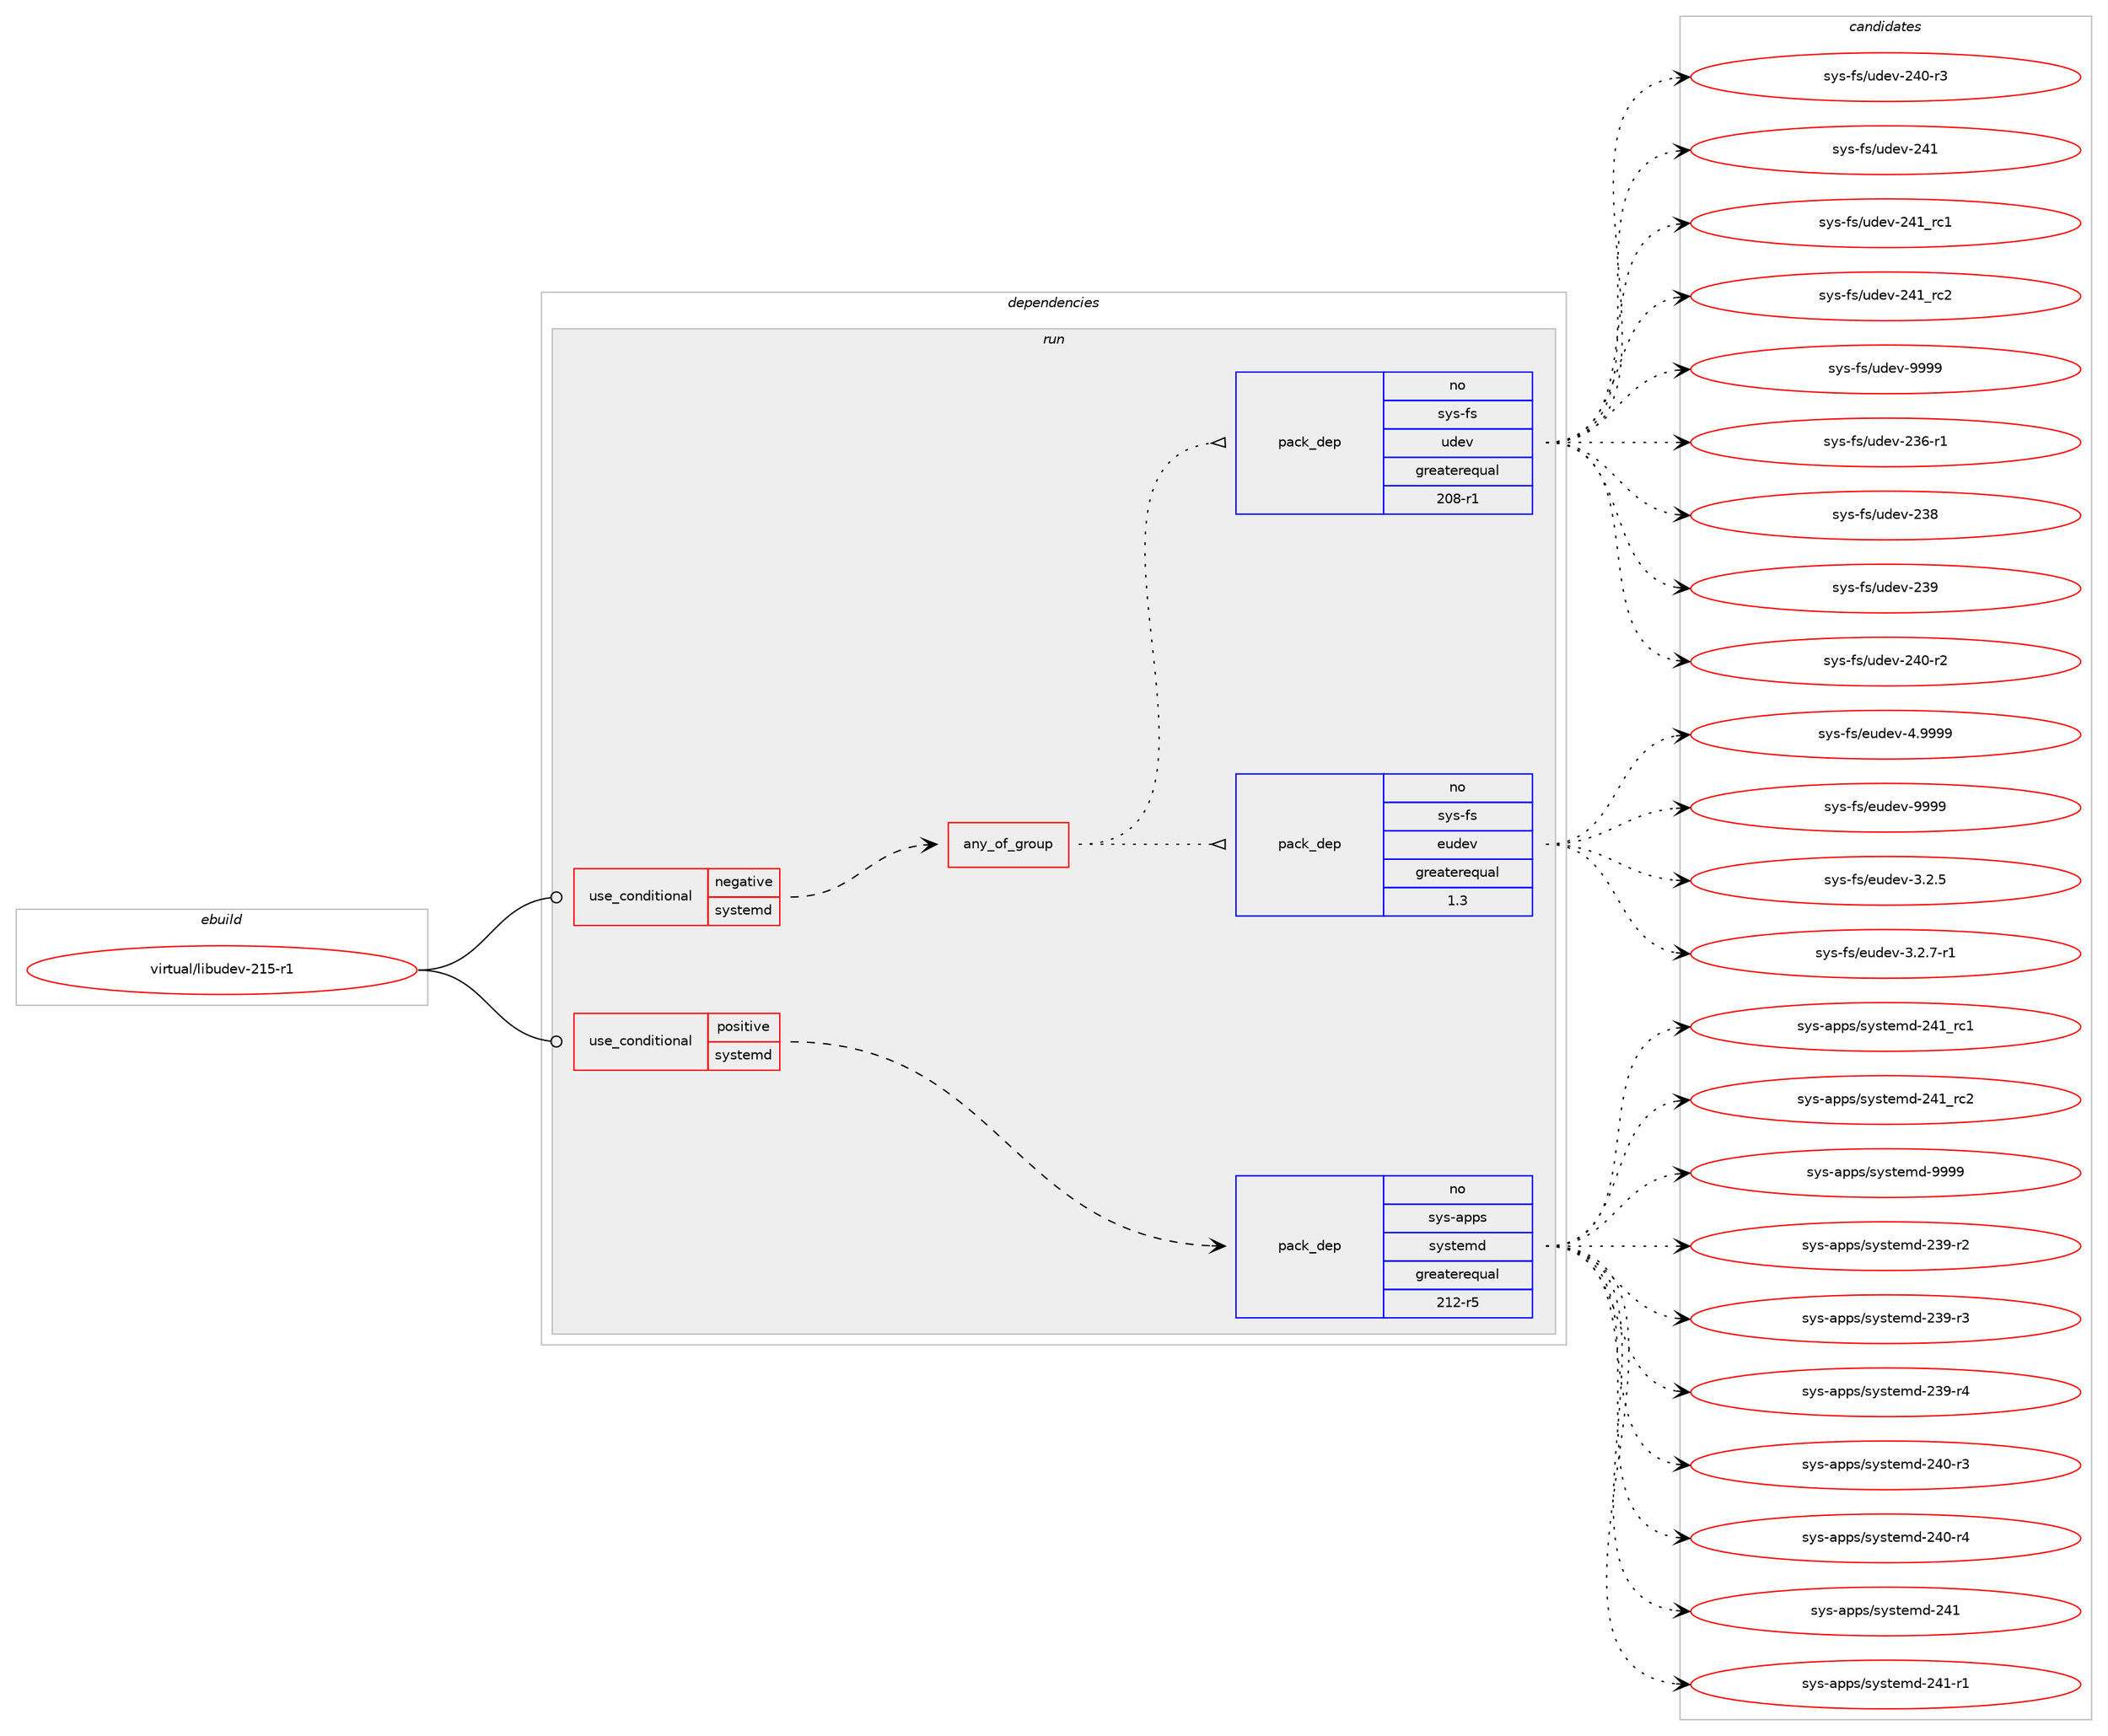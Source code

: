 digraph prolog {

# *************
# Graph options
# *************

newrank=true;
concentrate=true;
compound=true;
graph [rankdir=LR,fontname=Helvetica,fontsize=10,ranksep=1.5];#, ranksep=2.5, nodesep=0.2];
edge  [arrowhead=vee];
node  [fontname=Helvetica,fontsize=10];

# **********
# The ebuild
# **********

subgraph cluster_leftcol {
color=gray;
rank=same;
label=<<i>ebuild</i>>;
id [label="virtual/libudev-215-r1", color=red, width=4, href="../virtual/libudev-215-r1.svg"];
}

# ****************
# The dependencies
# ****************

subgraph cluster_midcol {
color=gray;
label=<<i>dependencies</i>>;
subgraph cluster_compile {
fillcolor="#eeeeee";
style=filled;
label=<<i>compile</i>>;
}
subgraph cluster_compileandrun {
fillcolor="#eeeeee";
style=filled;
label=<<i>compile and run</i>>;
}
subgraph cluster_run {
fillcolor="#eeeeee";
style=filled;
label=<<i>run</i>>;
subgraph cond462608 {
dependency1741317 [label=<<TABLE BORDER="0" CELLBORDER="1" CELLSPACING="0" CELLPADDING="4"><TR><TD ROWSPAN="3" CELLPADDING="10">use_conditional</TD></TR><TR><TD>negative</TD></TR><TR><TD>systemd</TD></TR></TABLE>>, shape=none, color=red];
subgraph any27862 {
dependency1741318 [label=<<TABLE BORDER="0" CELLBORDER="1" CELLSPACING="0" CELLPADDING="4"><TR><TD CELLPADDING="10">any_of_group</TD></TR></TABLE>>, shape=none, color=red];subgraph pack1249855 {
dependency1741319 [label=<<TABLE BORDER="0" CELLBORDER="1" CELLSPACING="0" CELLPADDING="4" WIDTH="220"><TR><TD ROWSPAN="6" CELLPADDING="30">pack_dep</TD></TR><TR><TD WIDTH="110">no</TD></TR><TR><TD>sys-fs</TD></TR><TR><TD>eudev</TD></TR><TR><TD>greaterequal</TD></TR><TR><TD>1.3</TD></TR></TABLE>>, shape=none, color=blue];
}
dependency1741318:e -> dependency1741319:w [weight=20,style="dotted",arrowhead="oinv"];
subgraph pack1249856 {
dependency1741320 [label=<<TABLE BORDER="0" CELLBORDER="1" CELLSPACING="0" CELLPADDING="4" WIDTH="220"><TR><TD ROWSPAN="6" CELLPADDING="30">pack_dep</TD></TR><TR><TD WIDTH="110">no</TD></TR><TR><TD>sys-fs</TD></TR><TR><TD>udev</TD></TR><TR><TD>greaterequal</TD></TR><TR><TD>208-r1</TD></TR></TABLE>>, shape=none, color=blue];
}
dependency1741318:e -> dependency1741320:w [weight=20,style="dotted",arrowhead="oinv"];
}
dependency1741317:e -> dependency1741318:w [weight=20,style="dashed",arrowhead="vee"];
}
id:e -> dependency1741317:w [weight=20,style="solid",arrowhead="odot"];
subgraph cond462609 {
dependency1741321 [label=<<TABLE BORDER="0" CELLBORDER="1" CELLSPACING="0" CELLPADDING="4"><TR><TD ROWSPAN="3" CELLPADDING="10">use_conditional</TD></TR><TR><TD>positive</TD></TR><TR><TD>systemd</TD></TR></TABLE>>, shape=none, color=red];
subgraph pack1249857 {
dependency1741322 [label=<<TABLE BORDER="0" CELLBORDER="1" CELLSPACING="0" CELLPADDING="4" WIDTH="220"><TR><TD ROWSPAN="6" CELLPADDING="30">pack_dep</TD></TR><TR><TD WIDTH="110">no</TD></TR><TR><TD>sys-apps</TD></TR><TR><TD>systemd</TD></TR><TR><TD>greaterequal</TD></TR><TR><TD>212-r5</TD></TR></TABLE>>, shape=none, color=blue];
}
dependency1741321:e -> dependency1741322:w [weight=20,style="dashed",arrowhead="vee"];
}
id:e -> dependency1741321:w [weight=20,style="solid",arrowhead="odot"];
}
}

# **************
# The candidates
# **************

subgraph cluster_choices {
rank=same;
color=gray;
label=<<i>candidates</i>>;

subgraph choice1249855 {
color=black;
nodesep=1;
choice1151211154510211547101117100101118455146504653 [label="sys-fs/eudev-3.2.5", color=red, width=4,href="../sys-fs/eudev-3.2.5.svg"];
choice11512111545102115471011171001011184551465046554511449 [label="sys-fs/eudev-3.2.7-r1", color=red, width=4,href="../sys-fs/eudev-3.2.7-r1.svg"];
choice115121115451021154710111710010111845524657575757 [label="sys-fs/eudev-4.9999", color=red, width=4,href="../sys-fs/eudev-4.9999.svg"];
choice11512111545102115471011171001011184557575757 [label="sys-fs/eudev-9999", color=red, width=4,href="../sys-fs/eudev-9999.svg"];
dependency1741319:e -> choice1151211154510211547101117100101118455146504653:w [style=dotted,weight="100"];
dependency1741319:e -> choice11512111545102115471011171001011184551465046554511449:w [style=dotted,weight="100"];
dependency1741319:e -> choice115121115451021154710111710010111845524657575757:w [style=dotted,weight="100"];
dependency1741319:e -> choice11512111545102115471011171001011184557575757:w [style=dotted,weight="100"];
}
subgraph choice1249856 {
color=black;
nodesep=1;
choice1151211154510211547117100101118455051544511449 [label="sys-fs/udev-236-r1", color=red, width=4,href="../sys-fs/udev-236-r1.svg"];
choice115121115451021154711710010111845505156 [label="sys-fs/udev-238", color=red, width=4,href="../sys-fs/udev-238.svg"];
choice115121115451021154711710010111845505157 [label="sys-fs/udev-239", color=red, width=4,href="../sys-fs/udev-239.svg"];
choice1151211154510211547117100101118455052484511450 [label="sys-fs/udev-240-r2", color=red, width=4,href="../sys-fs/udev-240-r2.svg"];
choice1151211154510211547117100101118455052484511451 [label="sys-fs/udev-240-r3", color=red, width=4,href="../sys-fs/udev-240-r3.svg"];
choice115121115451021154711710010111845505249 [label="sys-fs/udev-241", color=red, width=4,href="../sys-fs/udev-241.svg"];
choice115121115451021154711710010111845505249951149949 [label="sys-fs/udev-241_rc1", color=red, width=4,href="../sys-fs/udev-241_rc1.svg"];
choice115121115451021154711710010111845505249951149950 [label="sys-fs/udev-241_rc2", color=red, width=4,href="../sys-fs/udev-241_rc2.svg"];
choice11512111545102115471171001011184557575757 [label="sys-fs/udev-9999", color=red, width=4,href="../sys-fs/udev-9999.svg"];
dependency1741320:e -> choice1151211154510211547117100101118455051544511449:w [style=dotted,weight="100"];
dependency1741320:e -> choice115121115451021154711710010111845505156:w [style=dotted,weight="100"];
dependency1741320:e -> choice115121115451021154711710010111845505157:w [style=dotted,weight="100"];
dependency1741320:e -> choice1151211154510211547117100101118455052484511450:w [style=dotted,weight="100"];
dependency1741320:e -> choice1151211154510211547117100101118455052484511451:w [style=dotted,weight="100"];
dependency1741320:e -> choice115121115451021154711710010111845505249:w [style=dotted,weight="100"];
dependency1741320:e -> choice115121115451021154711710010111845505249951149949:w [style=dotted,weight="100"];
dependency1741320:e -> choice115121115451021154711710010111845505249951149950:w [style=dotted,weight="100"];
dependency1741320:e -> choice11512111545102115471171001011184557575757:w [style=dotted,weight="100"];
}
subgraph choice1249857 {
color=black;
nodesep=1;
choice115121115459711211211547115121115116101109100455051574511450 [label="sys-apps/systemd-239-r2", color=red, width=4,href="../sys-apps/systemd-239-r2.svg"];
choice115121115459711211211547115121115116101109100455051574511451 [label="sys-apps/systemd-239-r3", color=red, width=4,href="../sys-apps/systemd-239-r3.svg"];
choice115121115459711211211547115121115116101109100455051574511452 [label="sys-apps/systemd-239-r4", color=red, width=4,href="../sys-apps/systemd-239-r4.svg"];
choice115121115459711211211547115121115116101109100455052484511451 [label="sys-apps/systemd-240-r3", color=red, width=4,href="../sys-apps/systemd-240-r3.svg"];
choice115121115459711211211547115121115116101109100455052484511452 [label="sys-apps/systemd-240-r4", color=red, width=4,href="../sys-apps/systemd-240-r4.svg"];
choice11512111545971121121154711512111511610110910045505249 [label="sys-apps/systemd-241", color=red, width=4,href="../sys-apps/systemd-241.svg"];
choice115121115459711211211547115121115116101109100455052494511449 [label="sys-apps/systemd-241-r1", color=red, width=4,href="../sys-apps/systemd-241-r1.svg"];
choice11512111545971121121154711512111511610110910045505249951149949 [label="sys-apps/systemd-241_rc1", color=red, width=4,href="../sys-apps/systemd-241_rc1.svg"];
choice11512111545971121121154711512111511610110910045505249951149950 [label="sys-apps/systemd-241_rc2", color=red, width=4,href="../sys-apps/systemd-241_rc2.svg"];
choice1151211154597112112115471151211151161011091004557575757 [label="sys-apps/systemd-9999", color=red, width=4,href="../sys-apps/systemd-9999.svg"];
dependency1741322:e -> choice115121115459711211211547115121115116101109100455051574511450:w [style=dotted,weight="100"];
dependency1741322:e -> choice115121115459711211211547115121115116101109100455051574511451:w [style=dotted,weight="100"];
dependency1741322:e -> choice115121115459711211211547115121115116101109100455051574511452:w [style=dotted,weight="100"];
dependency1741322:e -> choice115121115459711211211547115121115116101109100455052484511451:w [style=dotted,weight="100"];
dependency1741322:e -> choice115121115459711211211547115121115116101109100455052484511452:w [style=dotted,weight="100"];
dependency1741322:e -> choice11512111545971121121154711512111511610110910045505249:w [style=dotted,weight="100"];
dependency1741322:e -> choice115121115459711211211547115121115116101109100455052494511449:w [style=dotted,weight="100"];
dependency1741322:e -> choice11512111545971121121154711512111511610110910045505249951149949:w [style=dotted,weight="100"];
dependency1741322:e -> choice11512111545971121121154711512111511610110910045505249951149950:w [style=dotted,weight="100"];
dependency1741322:e -> choice1151211154597112112115471151211151161011091004557575757:w [style=dotted,weight="100"];
}
}

}
